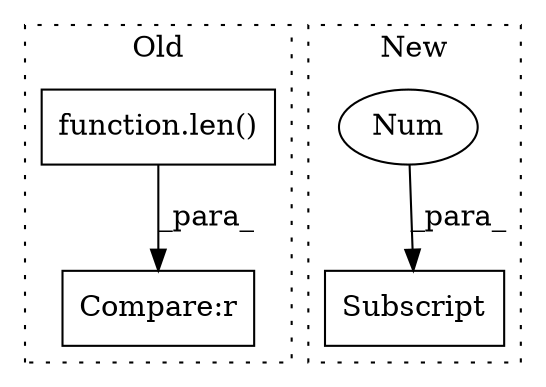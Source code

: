 digraph G {
subgraph cluster0 {
1 [label="function.len()" a="75" s="4677,4685" l="4,1" shape="box"];
4 [label="Compare:r" a="40" s="4677" l="13" shape="box"];
label = "Old";
style="dotted";
}
subgraph cluster1 {
2 [label="Subscript" a="63" s="12653,0" l="9,0" shape="box"];
3 [label="Num" a="76" s="12660" l="1" shape="ellipse"];
label = "New";
style="dotted";
}
1 -> 4 [label="_para_"];
3 -> 2 [label="_para_"];
}